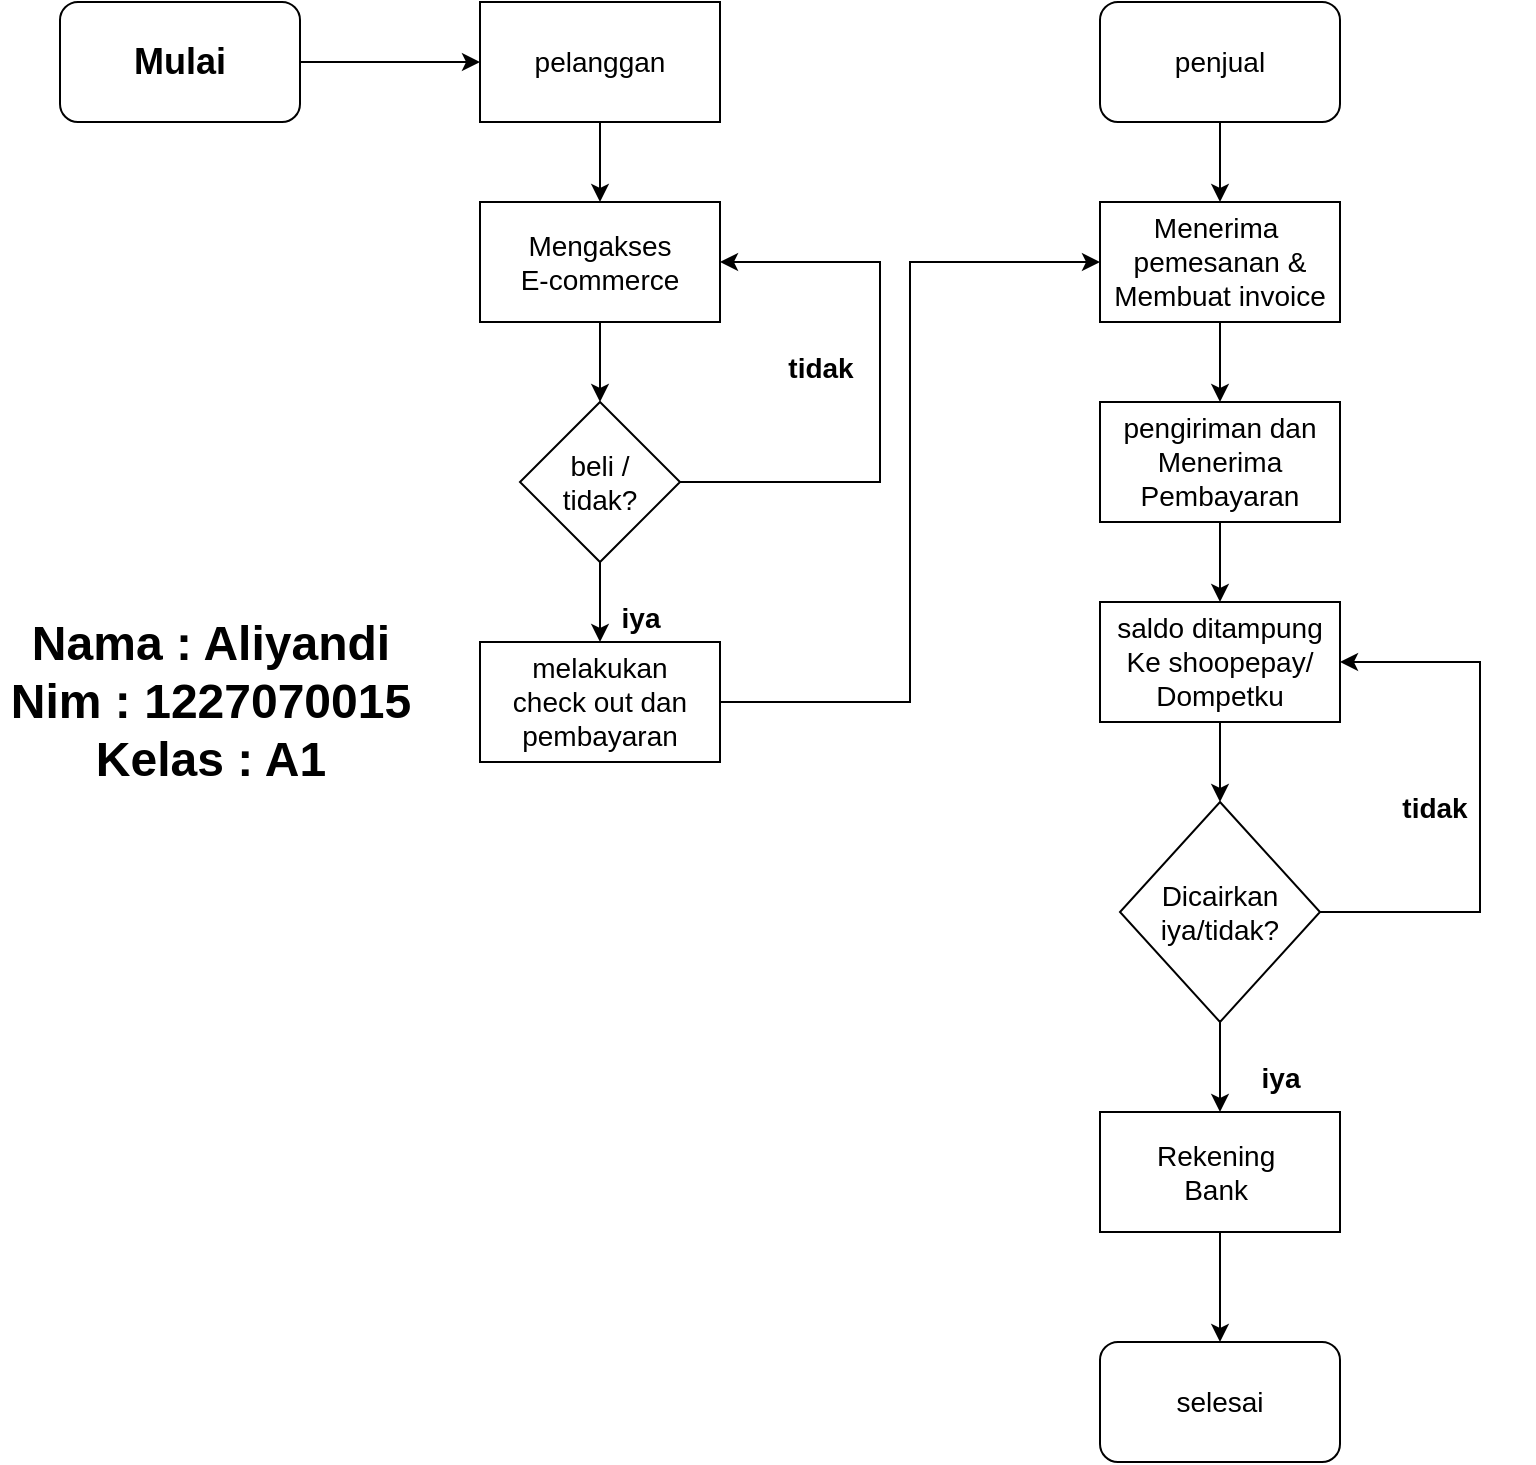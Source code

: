 <mxfile version="20.4.2" type="github">
  <diagram id="zfFEZg9UbTM2j6p5eXQk" name="Halaman-1">
    <mxGraphModel dx="1966" dy="829" grid="1" gridSize="10" guides="1" tooltips="1" connect="1" arrows="1" fold="1" page="1" pageScale="1" pageWidth="827" pageHeight="1169" math="0" shadow="0">
      <root>
        <mxCell id="0" />
        <mxCell id="1" parent="0" />
        <mxCell id="1F6dq9coJsSGPumnEafq-5" value="" style="edgeStyle=orthogonalEdgeStyle;rounded=0;orthogonalLoop=1;jettySize=auto;html=1;" edge="1" parent="1" source="1F6dq9coJsSGPumnEafq-1">
          <mxGeometry relative="1" as="geometry">
            <mxPoint x="300" y="60" as="targetPoint" />
          </mxGeometry>
        </mxCell>
        <mxCell id="1F6dq9coJsSGPumnEafq-1" value="&lt;font style=&quot;font-size: 18px;&quot;&gt;&lt;b&gt;Mulai&lt;/b&gt;&lt;/font&gt;" style="rounded=1;whiteSpace=wrap;html=1;" vertex="1" parent="1">
          <mxGeometry x="90" y="30" width="120" height="60" as="geometry" />
        </mxCell>
        <mxCell id="1F6dq9coJsSGPumnEafq-9" value="" style="edgeStyle=orthogonalEdgeStyle;rounded=0;orthogonalLoop=1;jettySize=auto;html=1;fontSize=14;" edge="1" parent="1" source="1F6dq9coJsSGPumnEafq-6" target="1F6dq9coJsSGPumnEafq-8">
          <mxGeometry relative="1" as="geometry" />
        </mxCell>
        <mxCell id="1F6dq9coJsSGPumnEafq-6" value="&lt;font style=&quot;font-size: 14px;&quot;&gt;pelanggan&lt;/font&gt;" style="rounded=0;whiteSpace=wrap;html=1;" vertex="1" parent="1">
          <mxGeometry x="300" y="30" width="120" height="60" as="geometry" />
        </mxCell>
        <mxCell id="1F6dq9coJsSGPumnEafq-13" value="" style="edgeStyle=orthogonalEdgeStyle;rounded=0;orthogonalLoop=1;jettySize=auto;html=1;fontSize=14;" edge="1" parent="1" source="1F6dq9coJsSGPumnEafq-8" target="1F6dq9coJsSGPumnEafq-12">
          <mxGeometry relative="1" as="geometry" />
        </mxCell>
        <mxCell id="1F6dq9coJsSGPumnEafq-8" value="&lt;font style=&quot;font-size: 14px;&quot;&gt;Mengakses &lt;br&gt;E-commerce&lt;/font&gt;" style="whiteSpace=wrap;html=1;rounded=0;" vertex="1" parent="1">
          <mxGeometry x="300" y="130" width="120" height="60" as="geometry" />
        </mxCell>
        <mxCell id="1F6dq9coJsSGPumnEafq-15" value="" style="edgeStyle=orthogonalEdgeStyle;rounded=0;orthogonalLoop=1;jettySize=auto;html=1;fontSize=14;" edge="1" parent="1" source="1F6dq9coJsSGPumnEafq-12" target="1F6dq9coJsSGPumnEafq-14">
          <mxGeometry relative="1" as="geometry" />
        </mxCell>
        <mxCell id="1F6dq9coJsSGPumnEafq-17" style="edgeStyle=orthogonalEdgeStyle;rounded=0;orthogonalLoop=1;jettySize=auto;html=1;fontSize=14;entryX=1;entryY=0.5;entryDx=0;entryDy=0;" edge="1" parent="1" source="1F6dq9coJsSGPumnEafq-12" target="1F6dq9coJsSGPumnEafq-8">
          <mxGeometry relative="1" as="geometry">
            <mxPoint x="480" y="160" as="targetPoint" />
            <Array as="points">
              <mxPoint x="500" y="270" />
              <mxPoint x="500" y="160" />
            </Array>
          </mxGeometry>
        </mxCell>
        <mxCell id="1F6dq9coJsSGPumnEafq-12" value="&lt;font style=&quot;font-size: 14px;&quot;&gt;beli /&lt;br&gt;tidak?&lt;/font&gt;" style="rhombus;whiteSpace=wrap;html=1;rounded=0;" vertex="1" parent="1">
          <mxGeometry x="320" y="230" width="80" height="80" as="geometry" />
        </mxCell>
        <mxCell id="1F6dq9coJsSGPumnEafq-24" style="edgeStyle=orthogonalEdgeStyle;rounded=0;orthogonalLoop=1;jettySize=auto;html=1;entryX=0;entryY=0.5;entryDx=0;entryDy=0;fontSize=14;" edge="1" parent="1" source="1F6dq9coJsSGPumnEafq-14" target="1F6dq9coJsSGPumnEafq-22">
          <mxGeometry relative="1" as="geometry" />
        </mxCell>
        <mxCell id="1F6dq9coJsSGPumnEafq-14" value="&lt;font style=&quot;font-size: 14px;&quot;&gt;melakukan&lt;br&gt;check out dan&lt;br&gt;pembayaran&lt;/font&gt;" style="whiteSpace=wrap;html=1;rounded=0;" vertex="1" parent="1">
          <mxGeometry x="300" y="350" width="120" height="60" as="geometry" />
        </mxCell>
        <mxCell id="1F6dq9coJsSGPumnEafq-16" value="&lt;font style=&quot;font-size: 14px;&quot;&gt;iya&lt;/font&gt;" style="text;strokeColor=none;fillColor=none;html=1;fontSize=24;fontStyle=1;verticalAlign=middle;align=center;" vertex="1" parent="1">
          <mxGeometry x="340" y="320" width="80" height="30" as="geometry" />
        </mxCell>
        <mxCell id="1F6dq9coJsSGPumnEafq-18" value="&lt;font style=&quot;font-size: 14px;&quot;&gt;tidak&lt;/font&gt;" style="text;strokeColor=none;fillColor=none;html=1;fontSize=24;fontStyle=1;verticalAlign=middle;align=center;" vertex="1" parent="1">
          <mxGeometry x="420" y="190" width="100" height="40" as="geometry" />
        </mxCell>
        <mxCell id="1F6dq9coJsSGPumnEafq-21" value="" style="edgeStyle=orthogonalEdgeStyle;rounded=0;orthogonalLoop=1;jettySize=auto;html=1;fontSize=14;" edge="1" parent="1" source="1F6dq9coJsSGPumnEafq-19">
          <mxGeometry relative="1" as="geometry">
            <mxPoint x="670" y="130" as="targetPoint" />
            <Array as="points">
              <mxPoint x="670" y="110" />
              <mxPoint x="670" y="110" />
            </Array>
          </mxGeometry>
        </mxCell>
        <mxCell id="1F6dq9coJsSGPumnEafq-19" value="penjual" style="rounded=1;whiteSpace=wrap;html=1;fontSize=14;" vertex="1" parent="1">
          <mxGeometry x="610" y="30" width="120" height="60" as="geometry" />
        </mxCell>
        <mxCell id="1F6dq9coJsSGPumnEafq-26" value="" style="edgeStyle=orthogonalEdgeStyle;rounded=0;orthogonalLoop=1;jettySize=auto;html=1;fontSize=14;" edge="1" parent="1" source="1F6dq9coJsSGPumnEafq-22" target="1F6dq9coJsSGPumnEafq-25">
          <mxGeometry relative="1" as="geometry" />
        </mxCell>
        <mxCell id="1F6dq9coJsSGPumnEafq-22" value="Menerima&amp;nbsp;&lt;br&gt;pemesanan &amp;amp;&lt;br&gt;Membuat invoice" style="rounded=0;whiteSpace=wrap;html=1;fontSize=14;" vertex="1" parent="1">
          <mxGeometry x="610" y="130" width="120" height="60" as="geometry" />
        </mxCell>
        <mxCell id="1F6dq9coJsSGPumnEafq-28" value="" style="edgeStyle=orthogonalEdgeStyle;rounded=0;orthogonalLoop=1;jettySize=auto;html=1;fontSize=14;" edge="1" parent="1" source="1F6dq9coJsSGPumnEafq-25" target="1F6dq9coJsSGPumnEafq-27">
          <mxGeometry relative="1" as="geometry" />
        </mxCell>
        <mxCell id="1F6dq9coJsSGPumnEafq-25" value="pengiriman dan&lt;br&gt;Menerima&lt;br&gt;Pembayaran" style="whiteSpace=wrap;html=1;fontSize=14;rounded=0;" vertex="1" parent="1">
          <mxGeometry x="610" y="230" width="120" height="60" as="geometry" />
        </mxCell>
        <mxCell id="1F6dq9coJsSGPumnEafq-30" value="" style="edgeStyle=orthogonalEdgeStyle;rounded=0;orthogonalLoop=1;jettySize=auto;html=1;fontSize=14;" edge="1" parent="1" source="1F6dq9coJsSGPumnEafq-27" target="1F6dq9coJsSGPumnEafq-29">
          <mxGeometry relative="1" as="geometry" />
        </mxCell>
        <mxCell id="1F6dq9coJsSGPumnEafq-27" value="saldo ditampung&lt;br&gt;Ke shoopepay/&lt;br&gt;Dompetku" style="whiteSpace=wrap;html=1;fontSize=14;rounded=0;" vertex="1" parent="1">
          <mxGeometry x="610" y="330" width="120" height="60" as="geometry" />
        </mxCell>
        <mxCell id="1F6dq9coJsSGPumnEafq-31" style="edgeStyle=orthogonalEdgeStyle;rounded=0;orthogonalLoop=1;jettySize=auto;html=1;entryX=1;entryY=0.5;entryDx=0;entryDy=0;fontSize=14;" edge="1" parent="1" source="1F6dq9coJsSGPumnEafq-29" target="1F6dq9coJsSGPumnEafq-27">
          <mxGeometry relative="1" as="geometry">
            <Array as="points">
              <mxPoint x="800" y="485" />
              <mxPoint x="800" y="360" />
            </Array>
          </mxGeometry>
        </mxCell>
        <mxCell id="1F6dq9coJsSGPumnEafq-34" value="" style="edgeStyle=orthogonalEdgeStyle;rounded=0;orthogonalLoop=1;jettySize=auto;html=1;fontSize=14;" edge="1" parent="1" source="1F6dq9coJsSGPumnEafq-29" target="1F6dq9coJsSGPumnEafq-33">
          <mxGeometry relative="1" as="geometry" />
        </mxCell>
        <mxCell id="1F6dq9coJsSGPumnEafq-29" value="Dicairkan&lt;br&gt;iya/tidak?" style="rhombus;whiteSpace=wrap;html=1;fontSize=14;rounded=0;" vertex="1" parent="1">
          <mxGeometry x="620" y="430" width="100" height="110" as="geometry" />
        </mxCell>
        <mxCell id="1F6dq9coJsSGPumnEafq-32" value="&lt;font style=&quot;font-size: 14px;&quot;&gt;tidak&lt;/font&gt;" style="text;strokeColor=none;fillColor=none;html=1;fontSize=24;fontStyle=1;verticalAlign=middle;align=center;" vertex="1" parent="1">
          <mxGeometry x="727" y="410" width="100" height="40" as="geometry" />
        </mxCell>
        <mxCell id="1F6dq9coJsSGPumnEafq-39" value="" style="edgeStyle=orthogonalEdgeStyle;rounded=0;orthogonalLoop=1;jettySize=auto;html=1;fontSize=14;" edge="1" parent="1" source="1F6dq9coJsSGPumnEafq-33" target="1F6dq9coJsSGPumnEafq-37">
          <mxGeometry relative="1" as="geometry" />
        </mxCell>
        <mxCell id="1F6dq9coJsSGPumnEafq-33" value="Rekening&amp;nbsp;&lt;br&gt;Bank&amp;nbsp;" style="whiteSpace=wrap;html=1;fontSize=14;rounded=0;" vertex="1" parent="1">
          <mxGeometry x="610" y="585" width="120" height="60" as="geometry" />
        </mxCell>
        <mxCell id="1F6dq9coJsSGPumnEafq-35" value="&lt;font style=&quot;font-size: 14px;&quot;&gt;iya&lt;/font&gt;" style="text;strokeColor=none;fillColor=none;html=1;fontSize=24;fontStyle=1;verticalAlign=middle;align=center;" vertex="1" parent="1">
          <mxGeometry x="650" y="545" width="100" height="40" as="geometry" />
        </mxCell>
        <mxCell id="1F6dq9coJsSGPumnEafq-37" value="selesai" style="rounded=1;whiteSpace=wrap;html=1;fontSize=14;" vertex="1" parent="1">
          <mxGeometry x="610" y="700" width="120" height="60" as="geometry" />
        </mxCell>
        <mxCell id="1F6dq9coJsSGPumnEafq-40" value="Nama : Aliyandi&lt;br&gt;Nim : 1227070015&lt;br&gt;Kelas : A1" style="text;strokeColor=none;fillColor=none;html=1;fontSize=24;fontStyle=1;verticalAlign=middle;align=center;" vertex="1" parent="1">
          <mxGeometry x="60" y="340" width="210" height="80" as="geometry" />
        </mxCell>
      </root>
    </mxGraphModel>
  </diagram>
</mxfile>
